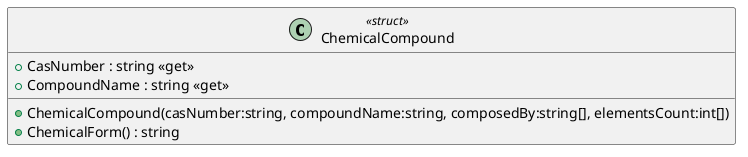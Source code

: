 @startuml
class ChemicalCompound <<struct>> {
    + ChemicalCompound(casNumber:string, compoundName:string, composedBy:string[], elementsCount:int[])
    + CasNumber : string <<get>>
    + CompoundName : string <<get>>
    + ChemicalForm() : string
}
@enduml
